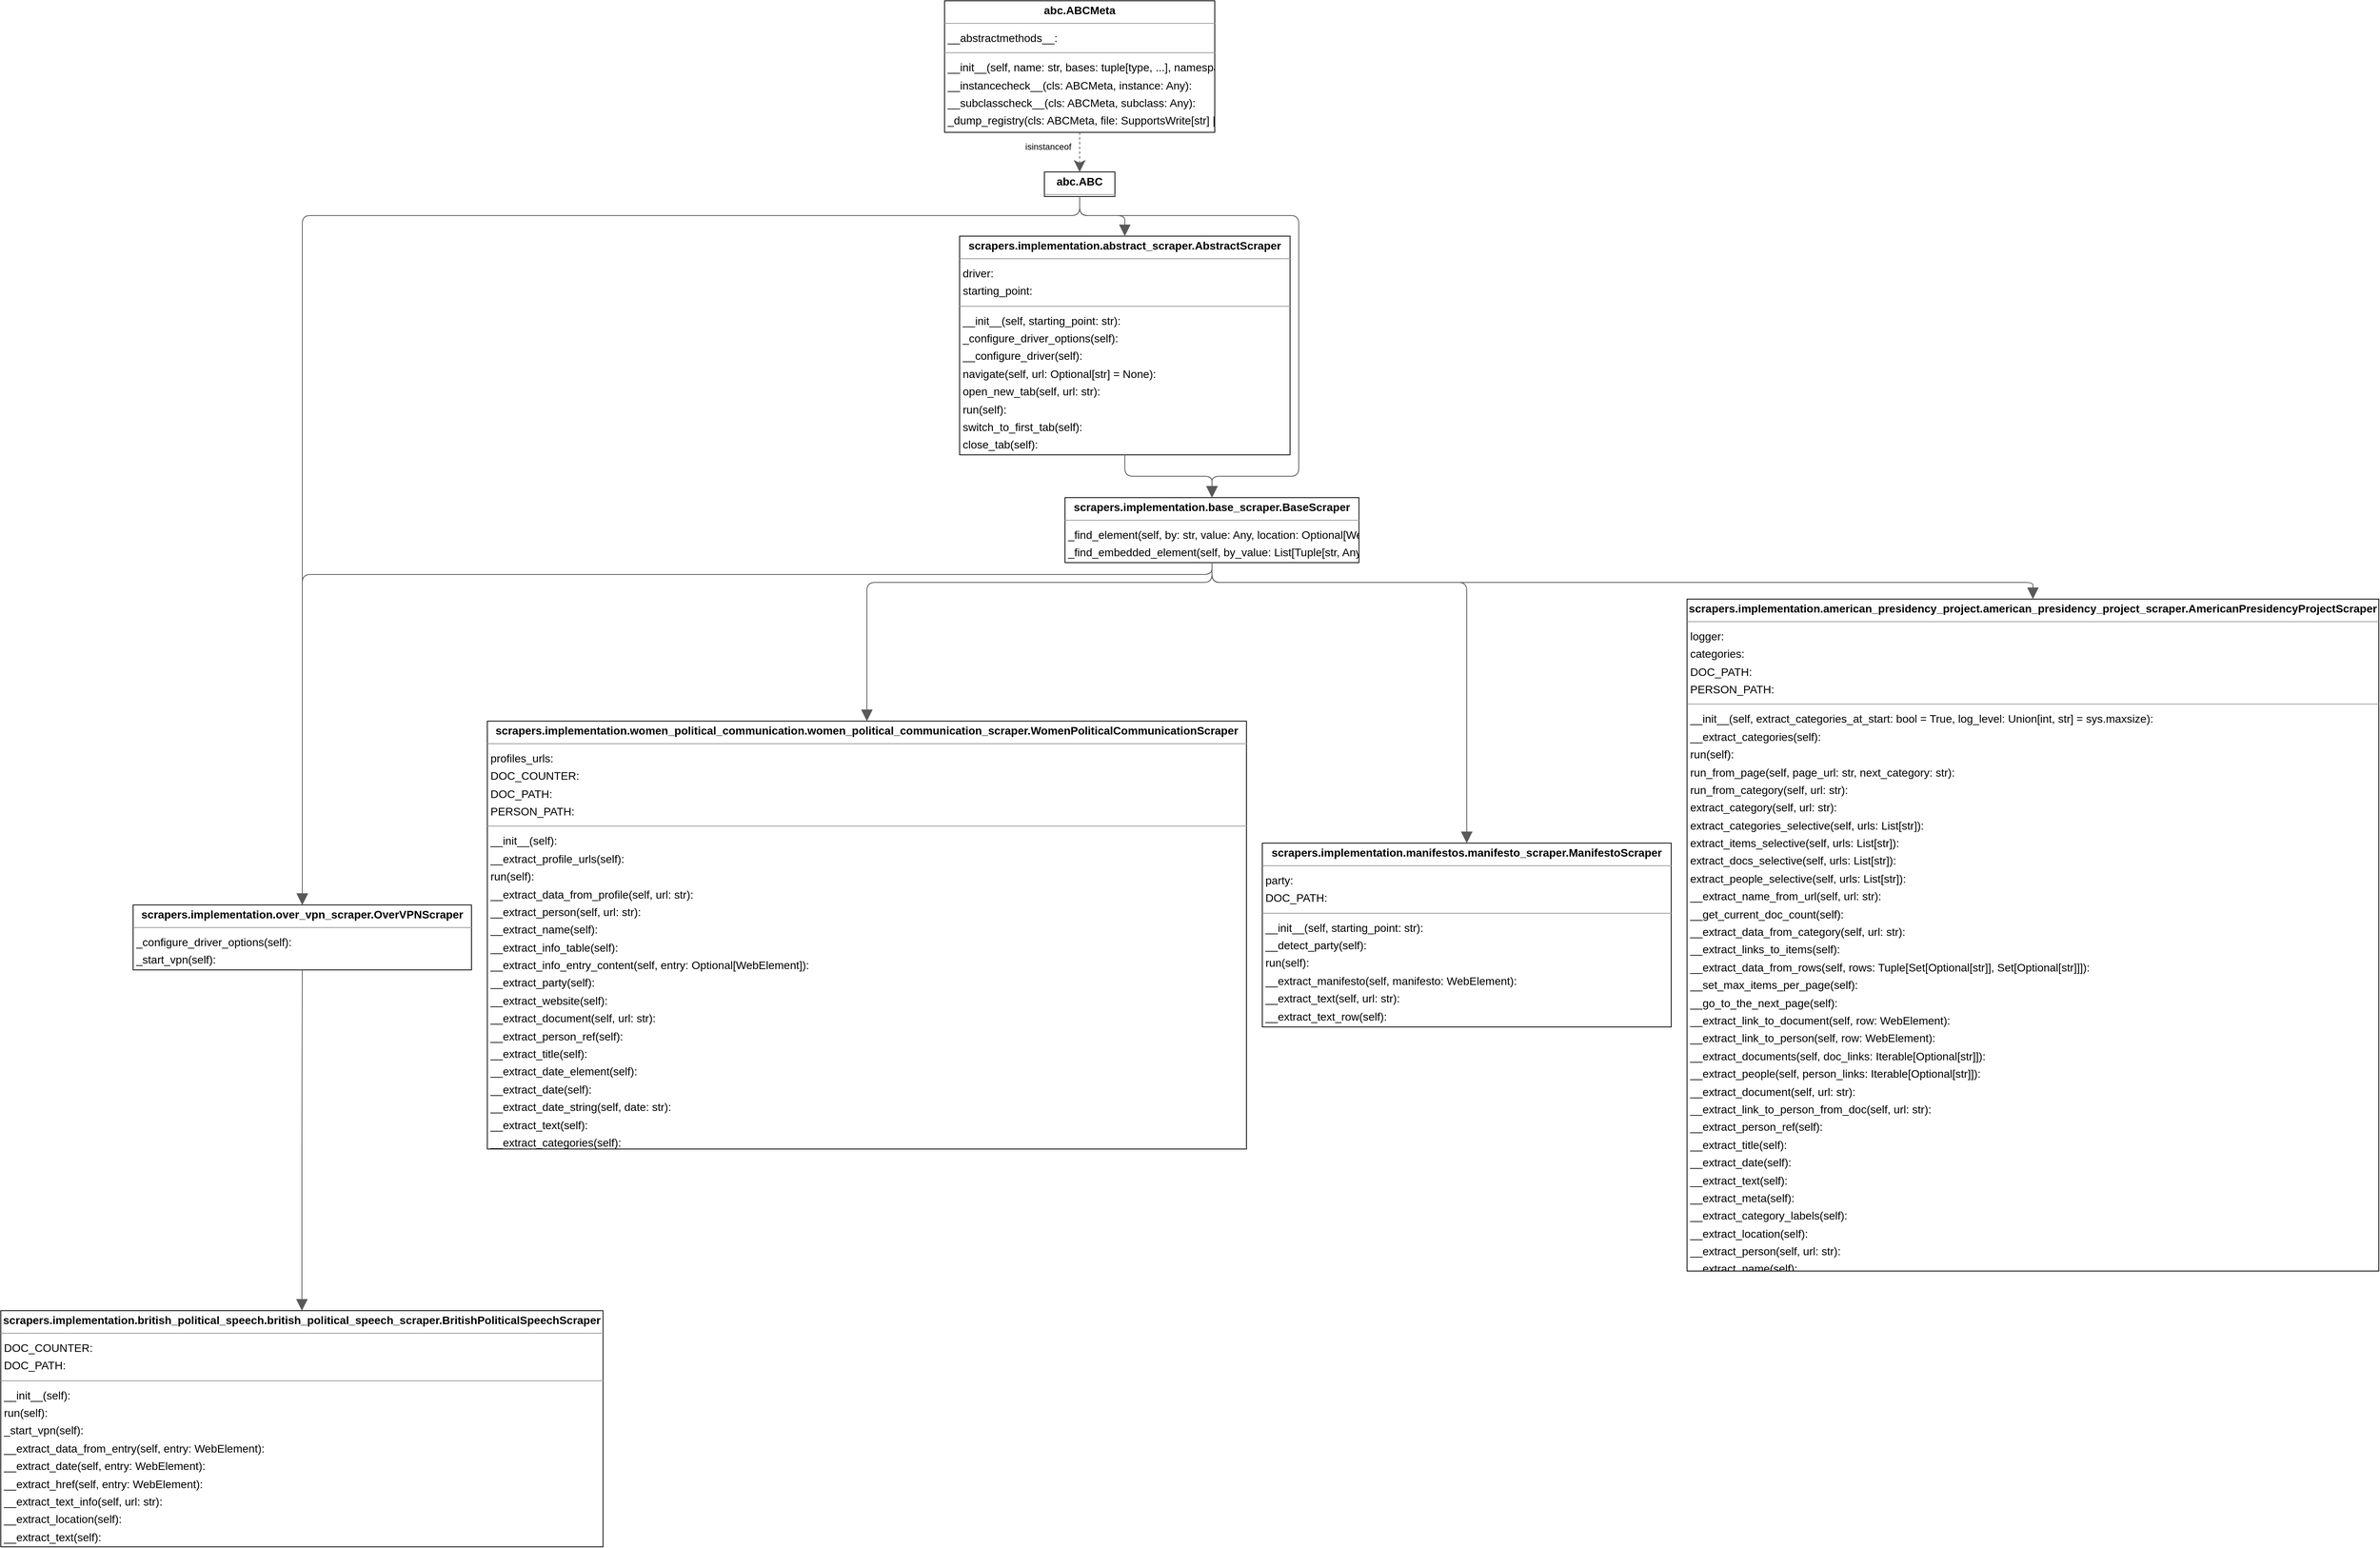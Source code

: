 <mxGraphModel dx="0" dy="0" grid="1" gridSize="10" guides="1" tooltips="1" connect="1" arrows="1" fold="1" page="0" pageScale="1" background="none" math="0" shadow="0">
  <root>
    <mxCell id="0" />
    <mxCell id="1" parent="0" />
    <mxCell id="node4" parent="1" vertex="1" value="&lt;p style=&quot;margin:0px;margin-top:4px;text-align:center;&quot;&gt;&lt;b&gt;abc.ABC&lt;/b&gt;&lt;/p&gt;&lt;hr size=&quot;1&quot;/&gt;" style="verticalAlign=top;align=left;overflow=fill;fontSize=14;fontFamily=Helvetica;html=1;rounded=0;shadow=0;comic=0;labelBackgroundColor=none;strokeWidth=1;">
      <mxGeometry x="1278" y="128" width="89" height="31" as="geometry" />
    </mxCell>
    <mxCell id="node2" parent="1" vertex="1" value="&lt;p style=&quot;margin:0px;margin-top:4px;text-align:center;&quot;&gt;&lt;b&gt;abc.ABCMeta&lt;/b&gt;&lt;/p&gt;&lt;hr size=&quot;1&quot;/&gt;&lt;p style=&quot;margin:0 0 0 4px;line-height:1.6;&quot;&gt; __abstractmethods__: &lt;/p&gt;&lt;hr size=&quot;1&quot;/&gt;&lt;p style=&quot;margin:0 0 0 4px;line-height:1.6;&quot;&gt; __init__(self, name: str, bases: tuple[type, ...], namespace: dict[str, Any]): &lt;br/&gt; __instancecheck__(cls: ABCMeta, instance: Any): &lt;br/&gt; __subclasscheck__(cls: ABCMeta, subclass: Any): &lt;br/&gt; _dump_registry(cls: ABCMeta, file: SupportsWrite[str] | None = ...): &lt;br/&gt; register(cls: ABCMeta, subclass: type[_T]): &lt;/p&gt;" style="verticalAlign=top;align=left;overflow=fill;fontSize=14;fontFamily=Helvetica;html=1;rounded=0;shadow=0;comic=0;labelBackgroundColor=none;strokeWidth=1;">
      <mxGeometry x="1152" y="-88" width="341" height="166" as="geometry" />
    </mxCell>
    <mxCell id="node8" parent="1" vertex="1" value="&lt;p style=&quot;margin:0px;margin-top:4px;text-align:center;&quot;&gt;&lt;b&gt;scrapers.implementation.abstract_scraper.AbstractScraper&lt;/b&gt;&lt;/p&gt;&lt;hr size=&quot;1&quot;/&gt;&lt;p style=&quot;margin:0 0 0 4px;line-height:1.6;&quot;&gt; driver: &lt;br/&gt; starting_point: &lt;/p&gt;&lt;hr size=&quot;1&quot;/&gt;&lt;p style=&quot;margin:0 0 0 4px;line-height:1.6;&quot;&gt; __init__(self, starting_point: str): &lt;br/&gt; _configure_driver_options(self): &lt;br/&gt; __configure_driver(self): &lt;br/&gt; navigate(self, url: Optional[str] = None): &lt;br/&gt; open_new_tab(self, url: str): &lt;br/&gt; run(self): &lt;br/&gt; switch_to_first_tab(self): &lt;br/&gt; close_tab(self): &lt;br/&gt; stop(self): &lt;/p&gt;" style="verticalAlign=top;align=left;overflow=fill;fontSize=14;fontFamily=Helvetica;html=1;rounded=0;shadow=0;comic=0;labelBackgroundColor=none;strokeWidth=1;">
      <mxGeometry x="1171" y="209" width="417" height="276" as="geometry" />
    </mxCell>
    <mxCell id="node3" parent="1" vertex="1" value="&lt;p style=&quot;margin:0px;margin-top:4px;text-align:center;&quot;&gt;&lt;b&gt;scrapers.implementation.american_presidency_project.american_presidency_project_scraper.AmericanPresidencyProjectScraper&lt;/b&gt;&lt;/p&gt;&lt;hr size=&quot;1&quot;/&gt;&lt;p style=&quot;margin:0 0 0 4px;line-height:1.6;&quot;&gt; logger: &lt;br/&gt; categories: &lt;br/&gt; DOC_PATH: &lt;br/&gt; PERSON_PATH: &lt;/p&gt;&lt;hr size=&quot;1&quot;/&gt;&lt;p style=&quot;margin:0 0 0 4px;line-height:1.6;&quot;&gt; __init__(self,                  extract_categories_at_start: bool = True,                  log_level: Union[int, str] = sys.maxsize): &lt;br/&gt; __extract_categories(self): &lt;br/&gt; run(self): &lt;br/&gt; run_from_page(self, page_url: str, next_category: str): &lt;br/&gt; run_from_category(self, url: str): &lt;br/&gt; extract_category(self, url: str): &lt;br/&gt; extract_categories_selective(self, urls: List[str]): &lt;br/&gt; extract_items_selective(self, urls: List[str]): &lt;br/&gt; extract_docs_selective(self, urls: List[str]): &lt;br/&gt; extract_people_selective(self, urls: List[str]): &lt;br/&gt; __extract_name_from_url(self, url: str): &lt;br/&gt; __get_current_doc_count(self): &lt;br/&gt; __extract_data_from_category(self, url: str): &lt;br/&gt; __extract_links_to_items(self): &lt;br/&gt; __extract_data_from_rows(self, rows: Tuple[Set[Optional[str]], Set[Optional[str]]]): &lt;br/&gt; __set_max_items_per_page(self): &lt;br/&gt; __go_to_the_next_page(self): &lt;br/&gt; __extract_link_to_document(self, row: WebElement): &lt;br/&gt; __extract_link_to_person(self, row: WebElement): &lt;br/&gt; __extract_documents(self, doc_links: Iterable[Optional[str]]): &lt;br/&gt; __extract_people(self, person_links: Iterable[Optional[str]]): &lt;br/&gt; __extract_document(self, url: str): &lt;br/&gt; __extract_link_to_person_from_doc(self, url: str): &lt;br/&gt; __extract_person_ref(self): &lt;br/&gt; __extract_title(self): &lt;br/&gt; __extract_date(self): &lt;br/&gt; __extract_text(self): &lt;br/&gt; __extract_meta(self): &lt;br/&gt; __extract_category_labels(self): &lt;br/&gt; __extract_location(self): &lt;br/&gt; __extract_person(self, url: str): &lt;br/&gt; __extract_name(self): &lt;br/&gt; __extract_party(self): &lt;/p&gt;" style="verticalAlign=top;align=left;overflow=fill;fontSize=14;fontFamily=Helvetica;html=1;rounded=0;shadow=0;comic=0;labelBackgroundColor=none;strokeWidth=1;">
      <mxGeometry x="2089" y="667" width="873" height="848" as="geometry" />
    </mxCell>
    <mxCell id="node0" parent="1" vertex="1" value="&lt;p style=&quot;margin:0px;margin-top:4px;text-align:center;&quot;&gt;&lt;b&gt;scrapers.implementation.base_scraper.BaseScraper&lt;/b&gt;&lt;/p&gt;&lt;hr size=&quot;1&quot;/&gt;&lt;p style=&quot;margin:0 0 0 4px;line-height:1.6;&quot;&gt; _find_element(self, by: str, value: Any, location: Optional[WebElement] = None): &lt;br/&gt; _find_embedded_element(self, by_value: List[Tuple[str, Any]], location: Optional[WebElement] = None): &lt;/p&gt;" style="verticalAlign=top;align=left;overflow=fill;fontSize=14;fontFamily=Helvetica;html=1;rounded=0;shadow=0;comic=0;labelBackgroundColor=none;strokeWidth=1;">
      <mxGeometry x="1304" y="539" width="371" height="82" as="geometry" />
    </mxCell>
    <mxCell id="node5" parent="1" vertex="1" value="&lt;p style=&quot;margin:0px;margin-top:4px;text-align:center;&quot;&gt;&lt;b&gt;scrapers.implementation.british_political_speech.british_political_speech_scraper.BritishPoliticalSpeechScraper&lt;/b&gt;&lt;/p&gt;&lt;hr size=&quot;1&quot;/&gt;&lt;p style=&quot;margin:0 0 0 4px;line-height:1.6;&quot;&gt; DOC_COUNTER: &lt;br/&gt; DOC_PATH: &lt;/p&gt;&lt;hr size=&quot;1&quot;/&gt;&lt;p style=&quot;margin:0 0 0 4px;line-height:1.6;&quot;&gt; __init__(self): &lt;br/&gt; run(self): &lt;br/&gt; _start_vpn(self): &lt;br/&gt; __extract_data_from_entry(self, entry: WebElement): &lt;br/&gt; __extract_date(self, entry: WebElement): &lt;br/&gt; __extract_href(self, entry: WebElement): &lt;br/&gt; __extract_text_info(self, url: str): &lt;br/&gt; __extract_location(self): &lt;br/&gt; __extract_text(self): &lt;br/&gt; __extract_speaker_from_text(self): &lt;/p&gt;" style="verticalAlign=top;align=left;overflow=fill;fontSize=14;fontFamily=Helvetica;html=1;rounded=0;shadow=0;comic=0;labelBackgroundColor=none;strokeWidth=1;">
      <mxGeometry x="-39" y="1565" width="760" height="298" as="geometry" />
    </mxCell>
    <mxCell id="node1" parent="1" vertex="1" value="&lt;p style=&quot;margin:0px;margin-top:4px;text-align:center;&quot;&gt;&lt;b&gt;scrapers.implementation.manifestos.manifesto_scraper.ManifestoScraper&lt;/b&gt;&lt;/p&gt;&lt;hr size=&quot;1&quot;/&gt;&lt;p style=&quot;margin:0 0 0 4px;line-height:1.6;&quot;&gt; party: &lt;br/&gt; DOC_PATH: &lt;/p&gt;&lt;hr size=&quot;1&quot;/&gt;&lt;p style=&quot;margin:0 0 0 4px;line-height:1.6;&quot;&gt; __init__(self, starting_point: str): &lt;br/&gt; __detect_party(self): &lt;br/&gt; run(self): &lt;br/&gt; __extract_manifesto(self, manifesto: WebElement): &lt;br/&gt; __extract_text(self, url: str): &lt;br/&gt; __extract_text_row(self): &lt;br/&gt; __extract_title(self, text_row: WebElement): &lt;/p&gt;" style="verticalAlign=top;align=left;overflow=fill;fontSize=14;fontFamily=Helvetica;html=1;rounded=0;shadow=0;comic=0;labelBackgroundColor=none;strokeWidth=1;">
      <mxGeometry x="1553" y="975" width="516" height="232" as="geometry" />
    </mxCell>
    <mxCell id="node6" parent="1" vertex="1" value="&lt;p style=&quot;margin:0px;margin-top:4px;text-align:center;&quot;&gt;&lt;b&gt;scrapers.implementation.over_vpn_scraper.OverVPNScraper&lt;/b&gt;&lt;/p&gt;&lt;hr size=&quot;1&quot;/&gt;&lt;p style=&quot;margin:0 0 0 4px;line-height:1.6;&quot;&gt; _configure_driver_options(self): &lt;br/&gt; _start_vpn(self): &lt;/p&gt;" style="verticalAlign=top;align=left;overflow=fill;fontSize=14;fontFamily=Helvetica;html=1;rounded=0;shadow=0;comic=0;labelBackgroundColor=none;strokeWidth=1;">
      <mxGeometry x="128" y="1053" width="427" height="82" as="geometry" />
    </mxCell>
    <mxCell id="node7" parent="1" vertex="1" value="&lt;p style=&quot;margin:0px;margin-top:4px;text-align:center;&quot;&gt;&lt;b&gt;scrapers.implementation.women_political_communication.women_political_communication_scraper.WomenPoliticalCommunicationScraper&lt;/b&gt;&lt;/p&gt;&lt;hr size=&quot;1&quot;/&gt;&lt;p style=&quot;margin:0 0 0 4px;line-height:1.6;&quot;&gt; profiles_urls: &lt;br/&gt; DOC_COUNTER: &lt;br/&gt; DOC_PATH: &lt;br/&gt; PERSON_PATH: &lt;/p&gt;&lt;hr size=&quot;1&quot;/&gt;&lt;p style=&quot;margin:0 0 0 4px;line-height:1.6;&quot;&gt; __init__(self): &lt;br/&gt; __extract_profile_urls(self): &lt;br/&gt; run(self): &lt;br/&gt; __extract_data_from_profile(self, url: str): &lt;br/&gt; __extract_person(self, url: str): &lt;br/&gt; __extract_name(self): &lt;br/&gt; __extract_info_table(self): &lt;br/&gt; __extract_info_entry_content(self, entry: Optional[WebElement]): &lt;br/&gt; __extract_party(self): &lt;br/&gt; __extract_website(self): &lt;br/&gt; __extract_document(self, url: str): &lt;br/&gt; __extract_person_ref(self): &lt;br/&gt; __extract_title(self): &lt;br/&gt; __extract_date_element(self): &lt;br/&gt; __extract_date(self): &lt;br/&gt; __extract_date_string(self, date: str): &lt;br/&gt; __extract_text(self): &lt;br/&gt; __extract_categories(self): &lt;br/&gt; __extract_location(self): &lt;/p&gt;" style="verticalAlign=top;align=left;overflow=fill;fontSize=14;fontFamily=Helvetica;html=1;rounded=0;shadow=0;comic=0;labelBackgroundColor=none;strokeWidth=1;">
      <mxGeometry x="575" y="821" width="958" height="540" as="geometry" />
    </mxCell>
    <mxCell id="edge9" edge="1" value="" parent="1" source="node4" target="node2" style="html=1;rounded=1;edgeStyle=orthogonalEdgeStyle;dashed=1;startArrow=classic;startSize=12;endArrow=none;strokeColor=#595959;exitX=0.500;exitY=0.002;exitDx=0;exitDy=0;entryX=0.500;entryY=1.000;entryDx=0;entryDy=0;">
      <mxGeometry width="50" height="50" relative="1" as="geometry">
        <Array as="points" />
      </mxGeometry>
    </mxCell>
    <mxCell id="label58" parent="edge9" vertex="1" connectable="0" value="isinstanceof" style="edgeLabel;resizable=0;html=1;align=left;verticalAlign=top;strokeColor=default;">
      <mxGeometry x="1252" y="83" as="geometry" />
    </mxCell>
    <mxCell id="edge5" edge="1" value="" parent="1" source="node8" target="node4" style="html=1;rounded=1;edgeStyle=orthogonalEdgeStyle;dashed=0;startArrow=block;startSize=12;endArrow=none;strokeColor=#595959;exitX=0.500;exitY=0.000;exitDx=0;exitDy=0;entryX=0.500;entryY=1.001;entryDx=0;entryDy=0;">
      <mxGeometry width="50" height="50" relative="1" as="geometry">
        <Array as="points">
          <mxPoint x="1380" y="183" />
          <mxPoint x="1323" y="183" />
        </Array>
      </mxGeometry>
    </mxCell>
    <mxCell id="edge0" edge="1" value="" parent="1" source="node3" target="node0" style="html=1;rounded=1;edgeStyle=orthogonalEdgeStyle;dashed=0;startArrow=block;startSize=12;endArrow=none;strokeColor=#595959;exitX=0.500;exitY=0.000;exitDx=0;exitDy=0;entryX=0.500;entryY=1.000;entryDx=0;entryDy=0;">
      <mxGeometry width="50" height="50" relative="1" as="geometry">
        <Array as="points">
          <mxPoint x="2525" y="646" />
          <mxPoint x="1489" y="646" />
        </Array>
      </mxGeometry>
    </mxCell>
    <mxCell id="edge2" edge="1" value="" parent="1" source="node0" target="node4" style="html=1;rounded=1;edgeStyle=orthogonalEdgeStyle;dashed=0;startArrow=block;startSize=12;endArrow=none;strokeColor=#595959;exitX=0.500;exitY=0.000;exitDx=0;exitDy=0;entryX=0.500;entryY=1.001;entryDx=0;entryDy=0;">
      <mxGeometry width="50" height="50" relative="1" as="geometry">
        <Array as="points">
          <mxPoint x="1489" y="512" />
          <mxPoint x="1599" y="512" />
          <mxPoint x="1599" y="183" />
          <mxPoint x="1323" y="183" />
        </Array>
      </mxGeometry>
    </mxCell>
    <mxCell id="edge6" edge="1" value="" parent="1" source="node0" target="node8" style="html=1;rounded=1;edgeStyle=orthogonalEdgeStyle;dashed=0;startArrow=block;startSize=12;endArrow=none;strokeColor=#595959;exitX=0.500;exitY=0.000;exitDx=0;exitDy=0;entryX=0.500;entryY=1.000;entryDx=0;entryDy=0;">
      <mxGeometry width="50" height="50" relative="1" as="geometry">
        <Array as="points">
          <mxPoint x="1489" y="512" />
          <mxPoint x="1380" y="512" />
        </Array>
      </mxGeometry>
    </mxCell>
    <mxCell id="edge8" edge="1" value="" parent="1" source="node5" target="node6" style="html=1;rounded=1;edgeStyle=orthogonalEdgeStyle;dashed=0;startArrow=block;startSize=12;endArrow=none;strokeColor=#595959;exitX=0.500;exitY=0.000;exitDx=0;exitDy=0;entryX=0.500;entryY=1.000;entryDx=0;entryDy=0;">
      <mxGeometry width="50" height="50" relative="1" as="geometry">
        <Array as="points" />
      </mxGeometry>
    </mxCell>
    <mxCell id="edge4" edge="1" value="" parent="1" source="node1" target="node0" style="html=1;rounded=1;edgeStyle=orthogonalEdgeStyle;dashed=0;startArrow=block;startSize=12;endArrow=none;strokeColor=#595959;exitX=0.500;exitY=0.000;exitDx=0;exitDy=0;entryX=0.500;entryY=1.000;entryDx=0;entryDy=0;">
      <mxGeometry width="50" height="50" relative="1" as="geometry">
        <Array as="points">
          <mxPoint x="1811" y="646" />
          <mxPoint x="1489" y="646" />
        </Array>
      </mxGeometry>
    </mxCell>
    <mxCell id="edge3" edge="1" value="" parent="1" source="node6" target="node4" style="html=1;rounded=1;edgeStyle=orthogonalEdgeStyle;dashed=0;startArrow=block;startSize=12;endArrow=none;strokeColor=#595959;exitX=0.500;exitY=0.000;exitDx=0;exitDy=0;entryX=0.500;entryY=1.001;entryDx=0;entryDy=0;">
      <mxGeometry width="50" height="50" relative="1" as="geometry">
        <Array as="points">
          <mxPoint x="341" y="183" />
          <mxPoint x="1323" y="183" />
        </Array>
      </mxGeometry>
    </mxCell>
    <mxCell id="edge1" edge="1" value="" parent="1" source="node6" target="node0" style="html=1;rounded=1;edgeStyle=orthogonalEdgeStyle;dashed=0;startArrow=block;startSize=12;endArrow=none;strokeColor=#595959;exitX=0.500;exitY=0.000;exitDx=0;exitDy=0;entryX=0.500;entryY=1.001;entryDx=0;entryDy=0;">
      <mxGeometry width="50" height="50" relative="1" as="geometry">
        <Array as="points">
          <mxPoint x="341" y="636" />
          <mxPoint x="1489" y="636" />
        </Array>
      </mxGeometry>
    </mxCell>
    <mxCell id="edge7" edge="1" value="" parent="1" source="node7" target="node0" style="html=1;rounded=1;edgeStyle=orthogonalEdgeStyle;dashed=0;startArrow=block;startSize=12;endArrow=none;strokeColor=#595959;exitX=0.500;exitY=0.000;exitDx=0;exitDy=0;entryX=0.500;entryY=1.000;entryDx=0;entryDy=0;">
      <mxGeometry width="50" height="50" relative="1" as="geometry">
        <Array as="points">
          <mxPoint x="1054" y="646" />
          <mxPoint x="1489" y="646" />
        </Array>
      </mxGeometry>
    </mxCell>
  </root>
</mxGraphModel>